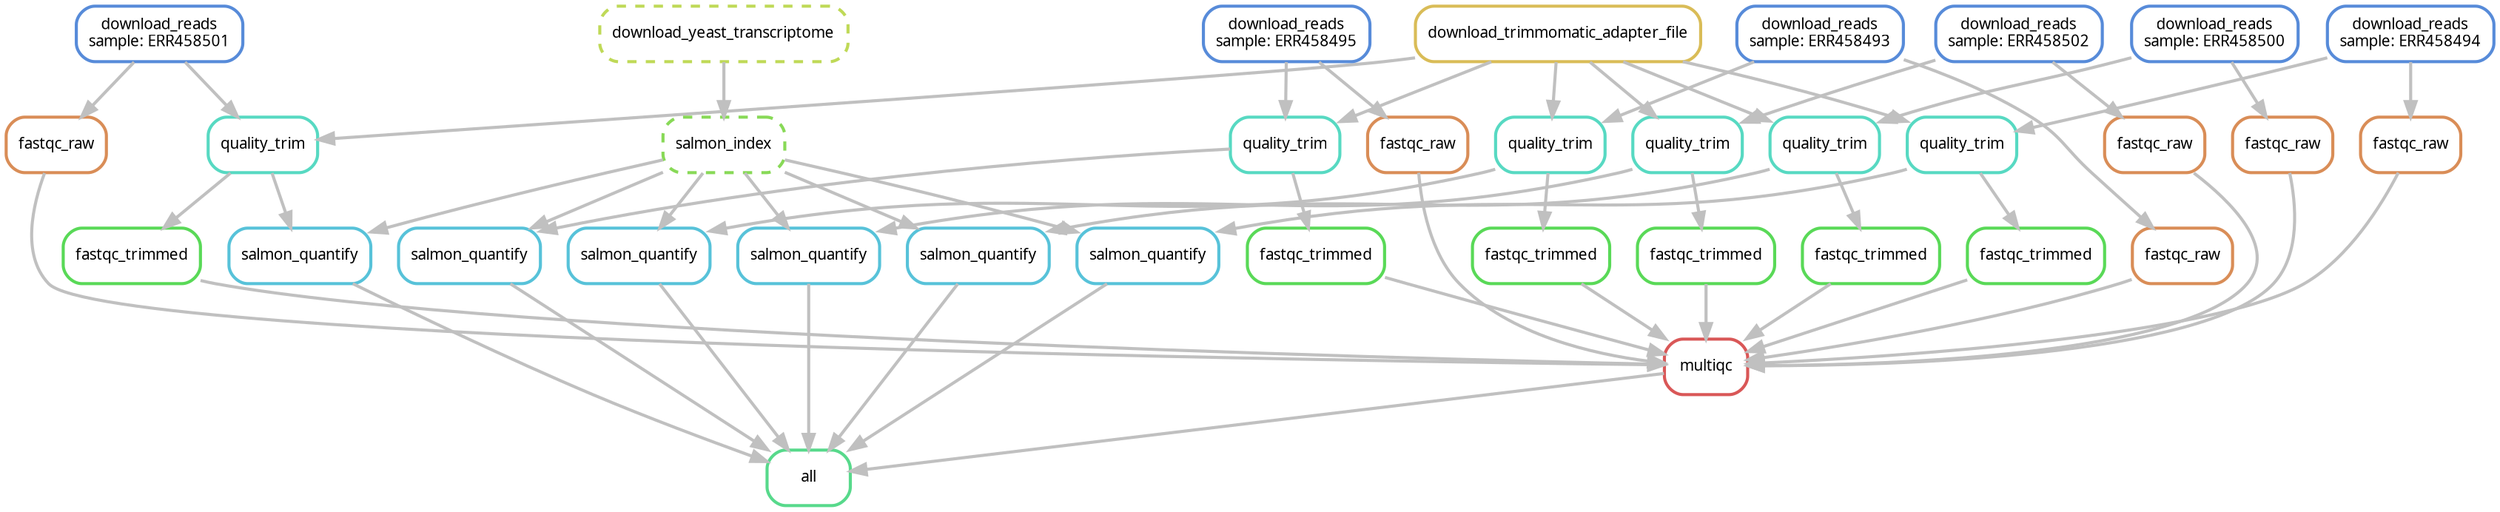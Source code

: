 digraph snakemake_dag {
    graph[bgcolor=white, margin=0];
    node[shape=box, style=rounded, fontname=sans,                 fontsize=10, penwidth=2];
    edge[penwidth=2, color=grey];
	0[label = "all", color = "0.40 0.6 0.85", style="rounded"];
	1[label = "salmon_quantify", color = "0.53 0.6 0.85", style="rounded"];
	2[label = "quality_trim", color = "0.47 0.6 0.85", style="rounded"];
	3[label = "download_reads\nsample: ERR458493", color = "0.60 0.6 0.85", style="rounded"];
	4[label = "download_trimmomatic_adapter_file", color = "0.13 0.6 0.85", style="rounded"];
	5[label = "salmon_index", color = "0.27 0.6 0.85", style="rounded,dashed"];
	6[label = "download_yeast_transcriptome", color = "0.20 0.6 0.85", style="rounded,dashed"];
	7[label = "salmon_quantify", color = "0.53 0.6 0.85", style="rounded"];
	8[label = "quality_trim", color = "0.47 0.6 0.85", style="rounded"];
	9[label = "download_reads\nsample: ERR458494", color = "0.60 0.6 0.85", style="rounded"];
	10[label = "salmon_quantify", color = "0.53 0.6 0.85", style="rounded"];
	11[label = "quality_trim", color = "0.47 0.6 0.85", style="rounded"];
	12[label = "download_reads\nsample: ERR458495", color = "0.60 0.6 0.85", style="rounded"];
	13[label = "salmon_quantify", color = "0.53 0.6 0.85", style="rounded"];
	14[label = "quality_trim", color = "0.47 0.6 0.85", style="rounded"];
	15[label = "download_reads\nsample: ERR458500", color = "0.60 0.6 0.85", style="rounded"];
	16[label = "salmon_quantify", color = "0.53 0.6 0.85", style="rounded"];
	17[label = "quality_trim", color = "0.47 0.6 0.85", style="rounded"];
	18[label = "download_reads\nsample: ERR458501", color = "0.60 0.6 0.85", style="rounded"];
	19[label = "salmon_quantify", color = "0.53 0.6 0.85", style="rounded"];
	20[label = "quality_trim", color = "0.47 0.6 0.85", style="rounded"];
	21[label = "download_reads\nsample: ERR458502", color = "0.60 0.6 0.85", style="rounded"];
	22[label = "multiqc", color = "0.00 0.6 0.85", style="rounded"];
	23[label = "fastqc_raw", color = "0.07 0.6 0.85", style="rounded"];
	24[label = "fastqc_raw", color = "0.07 0.6 0.85", style="rounded"];
	25[label = "fastqc_raw", color = "0.07 0.6 0.85", style="rounded"];
	26[label = "fastqc_raw", color = "0.07 0.6 0.85", style="rounded"];
	27[label = "fastqc_raw", color = "0.07 0.6 0.85", style="rounded"];
	28[label = "fastqc_raw", color = "0.07 0.6 0.85", style="rounded"];
	29[label = "fastqc_trimmed", color = "0.33 0.6 0.85", style="rounded"];
	30[label = "fastqc_trimmed", color = "0.33 0.6 0.85", style="rounded"];
	31[label = "fastqc_trimmed", color = "0.33 0.6 0.85", style="rounded"];
	32[label = "fastqc_trimmed", color = "0.33 0.6 0.85", style="rounded"];
	33[label = "fastqc_trimmed", color = "0.33 0.6 0.85", style="rounded"];
	34[label = "fastqc_trimmed", color = "0.33 0.6 0.85", style="rounded"];
	1 -> 0
	7 -> 0
	10 -> 0
	13 -> 0
	16 -> 0
	19 -> 0
	22 -> 0
	2 -> 1
	5 -> 1
	3 -> 2
	4 -> 2
	6 -> 5
	8 -> 7
	5 -> 7
	9 -> 8
	4 -> 8
	11 -> 10
	5 -> 10
	12 -> 11
	4 -> 11
	14 -> 13
	5 -> 13
	15 -> 14
	4 -> 14
	17 -> 16
	5 -> 16
	18 -> 17
	4 -> 17
	20 -> 19
	5 -> 19
	21 -> 20
	4 -> 20
	23 -> 22
	24 -> 22
	25 -> 22
	26 -> 22
	27 -> 22
	28 -> 22
	29 -> 22
	30 -> 22
	31 -> 22
	32 -> 22
	33 -> 22
	34 -> 22
	3 -> 23
	9 -> 24
	12 -> 25
	15 -> 26
	18 -> 27
	21 -> 28
	2 -> 29
	8 -> 30
	11 -> 31
	14 -> 32
	17 -> 33
	20 -> 34
}            
